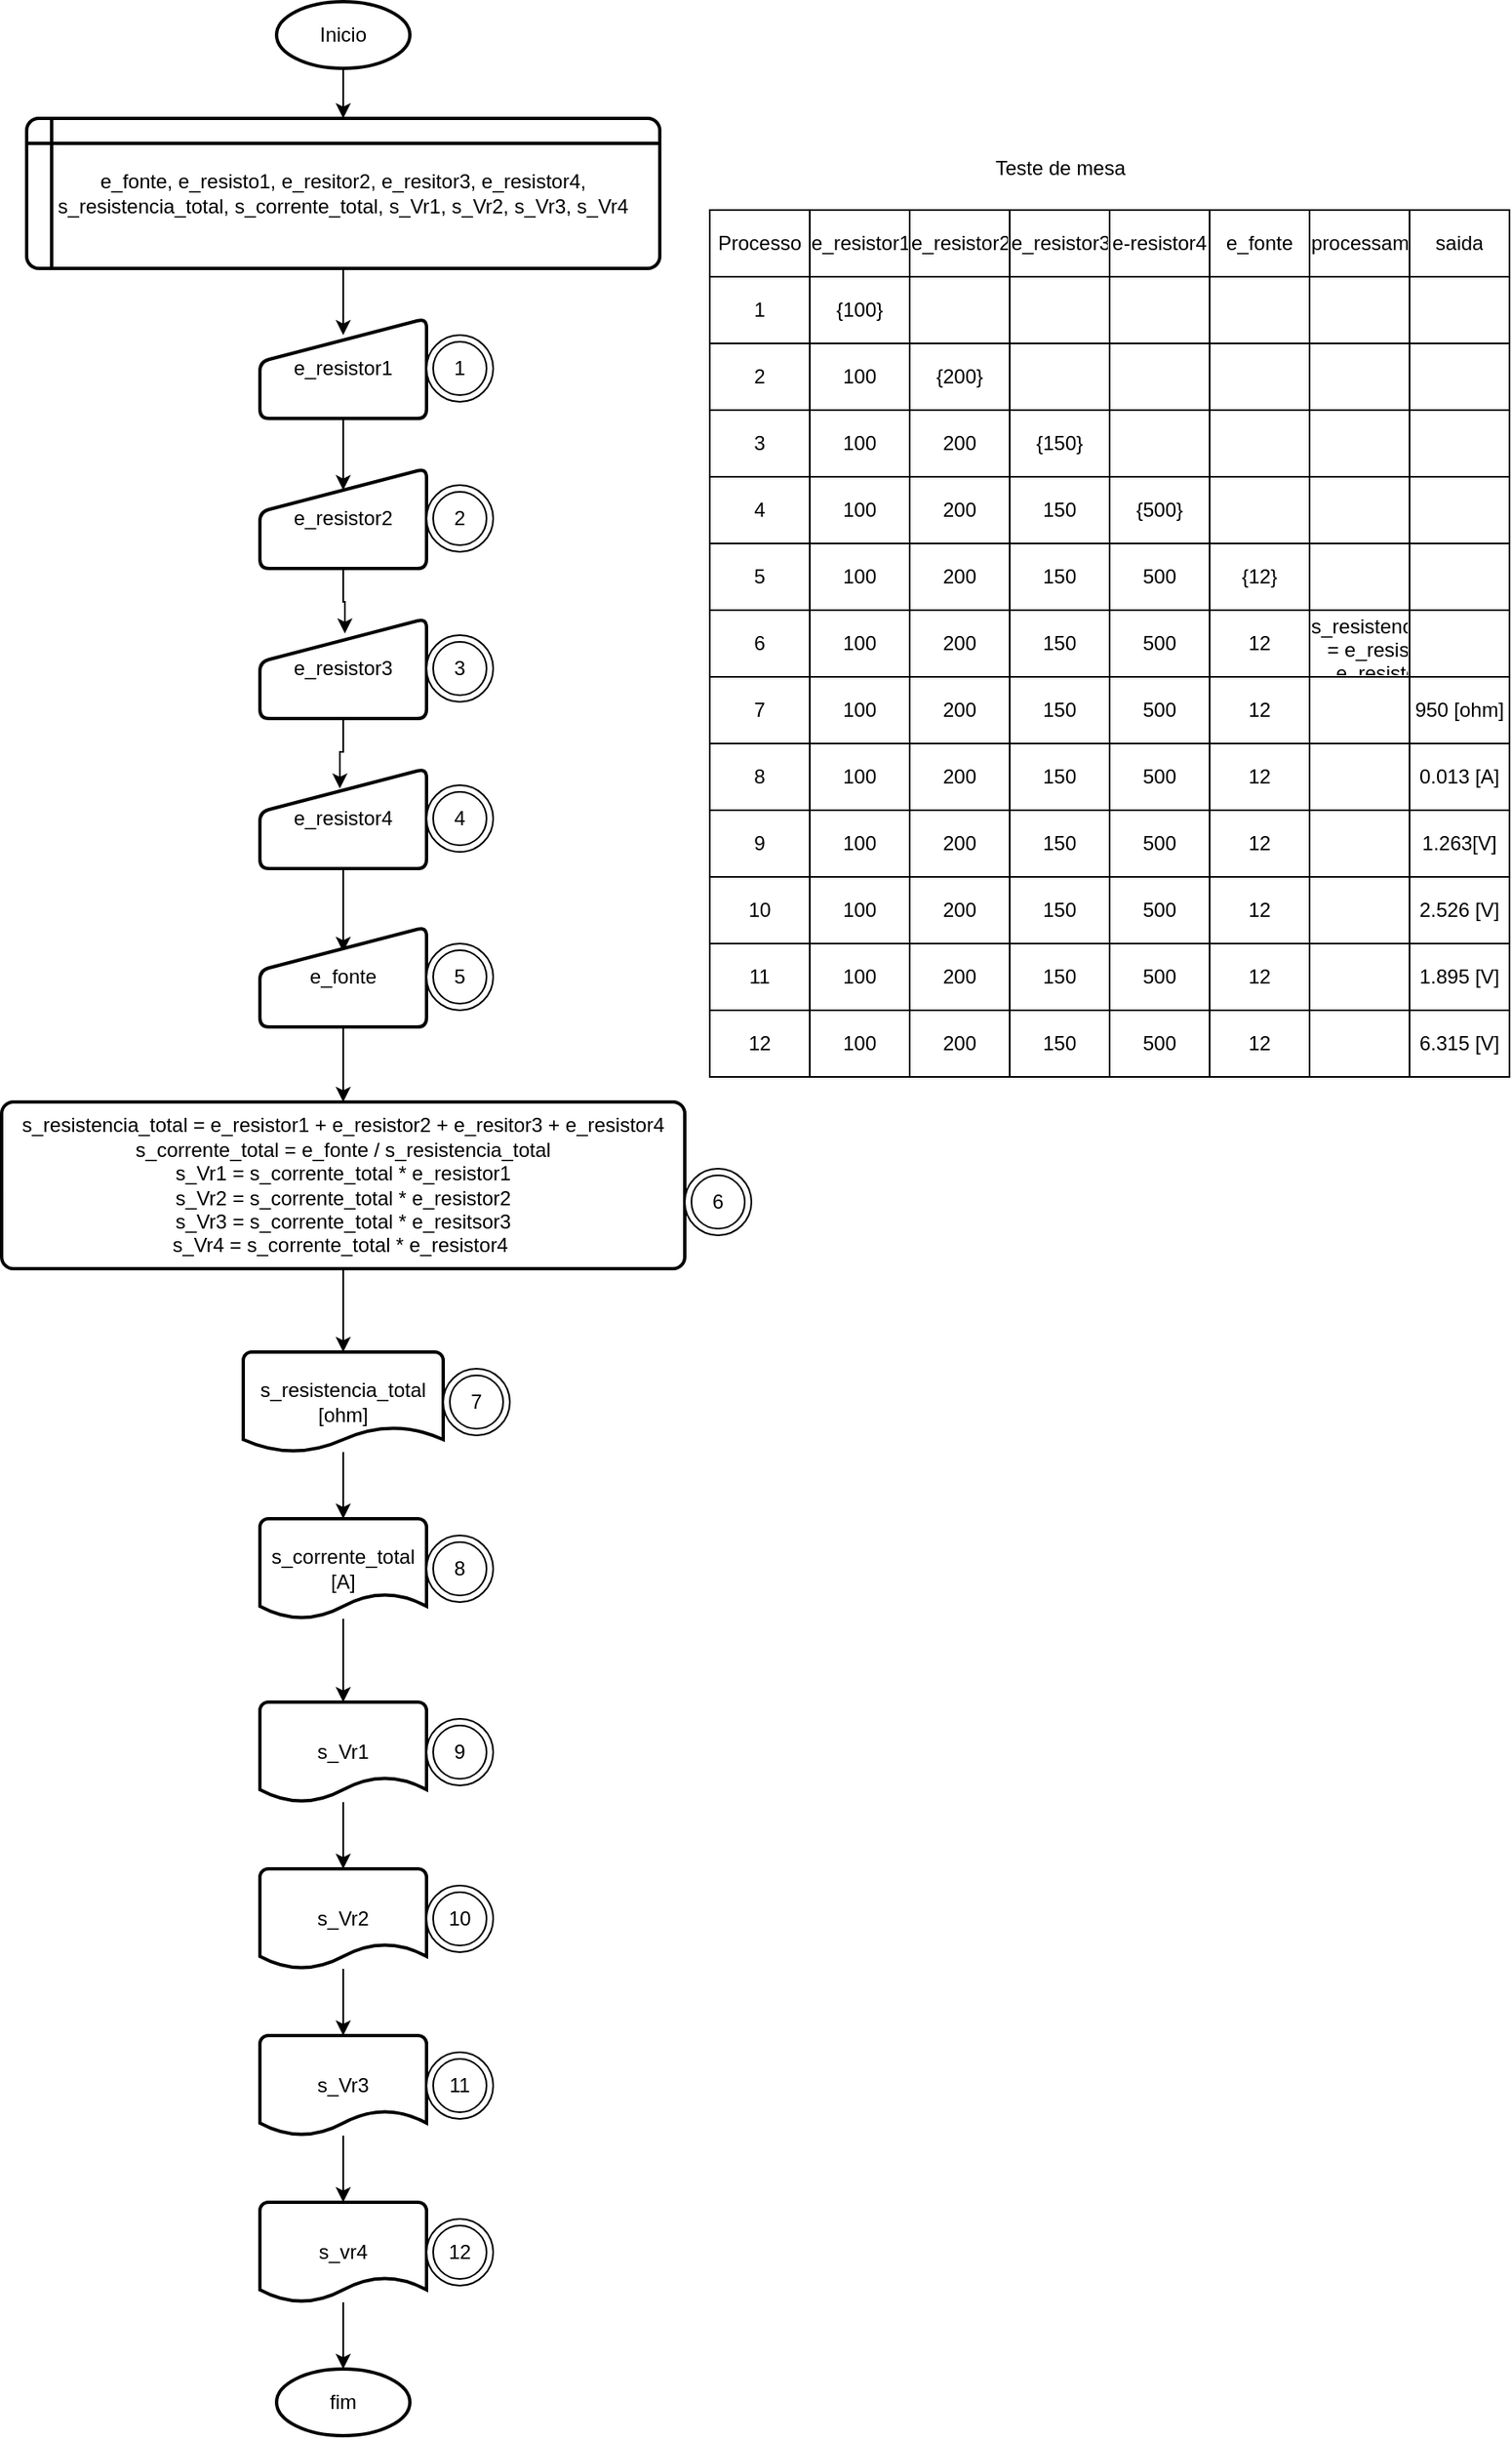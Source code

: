 <mxfile version="14.4.9" type="google"><diagram id="QOjavgcHHLZ8Au6S_WtG" name="Page-1"><mxGraphModel dx="782" dy="482" grid="1" gridSize="10" guides="1" tooltips="1" connect="1" arrows="1" fold="1" page="1" pageScale="1" pageWidth="827" pageHeight="1169" math="0" shadow="0"><root><mxCell id="0"/><mxCell id="1" parent="0"/><mxCell id="WZYUN6YXwkZM5WEzQAi4-3" style="edgeStyle=orthogonalEdgeStyle;rounded=0;orthogonalLoop=1;jettySize=auto;html=1;" parent="1" source="WZYUN6YXwkZM5WEzQAi4-1" target="WZYUN6YXwkZM5WEzQAi4-2" edge="1"><mxGeometry relative="1" as="geometry"/></mxCell><mxCell id="WZYUN6YXwkZM5WEzQAi4-1" value="&lt;font style=&quot;vertical-align: inherit&quot;&gt;&lt;font style=&quot;vertical-align: inherit&quot;&gt;Inicio&lt;/font&gt;&lt;/font&gt;" style="strokeWidth=2;html=1;shape=mxgraph.flowchart.start_1;whiteSpace=wrap;" parent="1" vertex="1"><mxGeometry x="270" y="30" width="80" height="40" as="geometry"/></mxCell><mxCell id="WZYUN6YXwkZM5WEzQAi4-8" style="edgeStyle=orthogonalEdgeStyle;rounded=0;orthogonalLoop=1;jettySize=auto;html=1;entryX=0.5;entryY=0.167;entryDx=0;entryDy=0;entryPerimeter=0;" parent="1" source="WZYUN6YXwkZM5WEzQAi4-2" target="WZYUN6YXwkZM5WEzQAi4-4" edge="1"><mxGeometry relative="1" as="geometry"/></mxCell><mxCell id="WZYUN6YXwkZM5WEzQAi4-2" value="&lt;font style=&quot;vertical-align: inherit&quot;&gt;&lt;font style=&quot;vertical-align: inherit&quot;&gt;&lt;font style=&quot;vertical-align: inherit&quot;&gt;&lt;font style=&quot;vertical-align: inherit&quot;&gt;e_fonte, e_resisto1, e_resitor2, e_resitor3, e_resistor4, &lt;br&gt;s_resistencia_total, s_corrente_total, s_Vr1, s_Vr2, s_Vr3, s_Vr4&lt;/font&gt;&lt;/font&gt;&lt;/font&gt;&lt;/font&gt;" style="shape=internalStorage;whiteSpace=wrap;html=1;dx=15;dy=15;rounded=1;arcSize=8;strokeWidth=2;" parent="1" vertex="1"><mxGeometry x="120" y="100" width="380" height="90" as="geometry"/></mxCell><mxCell id="WZYUN6YXwkZM5WEzQAi4-9" style="edgeStyle=orthogonalEdgeStyle;rounded=0;orthogonalLoop=1;jettySize=auto;html=1;entryX=0.5;entryY=0.217;entryDx=0;entryDy=0;entryPerimeter=0;" parent="1" source="WZYUN6YXwkZM5WEzQAi4-4" target="WZYUN6YXwkZM5WEzQAi4-5" edge="1"><mxGeometry relative="1" as="geometry"/></mxCell><mxCell id="WZYUN6YXwkZM5WEzQAi4-4" value="&lt;font style=&quot;vertical-align: inherit&quot;&gt;&lt;font style=&quot;vertical-align: inherit&quot;&gt;e_resistor1&lt;/font&gt;&lt;/font&gt;" style="html=1;strokeWidth=2;shape=manualInput;whiteSpace=wrap;rounded=1;size=26;arcSize=11;" parent="1" vertex="1"><mxGeometry x="260" y="220" width="100" height="60" as="geometry"/></mxCell><mxCell id="WZYUN6YXwkZM5WEzQAi4-10" style="edgeStyle=orthogonalEdgeStyle;rounded=0;orthogonalLoop=1;jettySize=auto;html=1;entryX=0.51;entryY=0.15;entryDx=0;entryDy=0;entryPerimeter=0;" parent="1" source="WZYUN6YXwkZM5WEzQAi4-5" target="WZYUN6YXwkZM5WEzQAi4-6" edge="1"><mxGeometry relative="1" as="geometry"/></mxCell><mxCell id="WZYUN6YXwkZM5WEzQAi4-5" value="&lt;font style=&quot;vertical-align: inherit&quot;&gt;&lt;font style=&quot;vertical-align: inherit&quot;&gt;e_resistor2&lt;/font&gt;&lt;/font&gt;" style="html=1;strokeWidth=2;shape=manualInput;whiteSpace=wrap;rounded=1;size=26;arcSize=11;" parent="1" vertex="1"><mxGeometry x="260" y="310" width="100" height="60" as="geometry"/></mxCell><mxCell id="WZYUN6YXwkZM5WEzQAi4-11" style="edgeStyle=orthogonalEdgeStyle;rounded=0;orthogonalLoop=1;jettySize=auto;html=1;entryX=0.48;entryY=0.2;entryDx=0;entryDy=0;entryPerimeter=0;" parent="1" source="WZYUN6YXwkZM5WEzQAi4-6" target="WZYUN6YXwkZM5WEzQAi4-7" edge="1"><mxGeometry relative="1" as="geometry"/></mxCell><mxCell id="WZYUN6YXwkZM5WEzQAi4-6" value="&lt;font style=&quot;vertical-align: inherit&quot;&gt;&lt;font style=&quot;vertical-align: inherit&quot;&gt;e_resistor3&lt;/font&gt;&lt;/font&gt;" style="html=1;strokeWidth=2;shape=manualInput;whiteSpace=wrap;rounded=1;size=26;arcSize=11;" parent="1" vertex="1"><mxGeometry x="260" y="400" width="100" height="60" as="geometry"/></mxCell><mxCell id="WZYUN6YXwkZM5WEzQAi4-13" style="edgeStyle=orthogonalEdgeStyle;rounded=0;orthogonalLoop=1;jettySize=auto;html=1;entryX=0.5;entryY=0.25;entryDx=0;entryDy=0;entryPerimeter=0;" parent="1" source="WZYUN6YXwkZM5WEzQAi4-7" target="WZYUN6YXwkZM5WEzQAi4-12" edge="1"><mxGeometry relative="1" as="geometry"/></mxCell><mxCell id="WZYUN6YXwkZM5WEzQAi4-7" value="&lt;font style=&quot;vertical-align: inherit&quot;&gt;&lt;font style=&quot;vertical-align: inherit&quot;&gt;e_resistor4&lt;/font&gt;&lt;/font&gt;" style="html=1;strokeWidth=2;shape=manualInput;whiteSpace=wrap;rounded=1;size=26;arcSize=11;" parent="1" vertex="1"><mxGeometry x="260" y="490" width="100" height="60" as="geometry"/></mxCell><mxCell id="WZYUN6YXwkZM5WEzQAi4-15" style="edgeStyle=orthogonalEdgeStyle;rounded=0;orthogonalLoop=1;jettySize=auto;html=1;" parent="1" source="WZYUN6YXwkZM5WEzQAi4-12" target="WZYUN6YXwkZM5WEzQAi4-14" edge="1"><mxGeometry relative="1" as="geometry"/></mxCell><mxCell id="WZYUN6YXwkZM5WEzQAi4-12" value="&lt;font style=&quot;vertical-align: inherit&quot;&gt;&lt;font style=&quot;vertical-align: inherit&quot;&gt;e_fonte&lt;/font&gt;&lt;/font&gt;" style="html=1;strokeWidth=2;shape=manualInput;whiteSpace=wrap;rounded=1;size=26;arcSize=11;" parent="1" vertex="1"><mxGeometry x="260" y="585" width="100" height="60" as="geometry"/></mxCell><mxCell id="WZYUN6YXwkZM5WEzQAi4-17" style="edgeStyle=orthogonalEdgeStyle;rounded=0;orthogonalLoop=1;jettySize=auto;html=1;entryX=0.5;entryY=0;entryDx=0;entryDy=0;entryPerimeter=0;" parent="1" source="WZYUN6YXwkZM5WEzQAi4-14" target="WZYUN6YXwkZM5WEzQAi4-16" edge="1"><mxGeometry relative="1" as="geometry"/></mxCell><mxCell id="WZYUN6YXwkZM5WEzQAi4-14" value="&lt;font style=&quot;vertical-align: inherit&quot;&gt;&lt;font style=&quot;vertical-align: inherit&quot;&gt;&lt;font style=&quot;vertical-align: inherit&quot;&gt;&lt;font style=&quot;vertical-align: inherit&quot;&gt;s_resistencia_total = e_resistor1 + e_resistor2 + e_resitor3 + e_resistor4&lt;br&gt;s_corrente_total = e_fonte / s_resistencia_total&lt;br&gt;s_Vr1 = s_corrente_total * e_resistor1&lt;br&gt;s_Vr2 = s_corrente_total * e_resistor2&lt;br&gt;s_Vr3 = s_corrente_total * e_resitsor3&lt;br&gt;s_Vr4 = s_corrente_total * e_resistor4&amp;nbsp;&lt;br&gt;&lt;/font&gt;&lt;/font&gt;&lt;/font&gt;&lt;/font&gt;" style="rounded=1;whiteSpace=wrap;html=1;absoluteArcSize=1;arcSize=14;strokeWidth=2;" parent="1" vertex="1"><mxGeometry x="105" y="690" width="410" height="100" as="geometry"/></mxCell><mxCell id="WZYUN6YXwkZM5WEzQAi4-19" style="edgeStyle=orthogonalEdgeStyle;rounded=0;orthogonalLoop=1;jettySize=auto;html=1;entryX=0.5;entryY=0;entryDx=0;entryDy=0;entryPerimeter=0;" parent="1" source="WZYUN6YXwkZM5WEzQAi4-16" target="WZYUN6YXwkZM5WEzQAi4-18" edge="1"><mxGeometry relative="1" as="geometry"/></mxCell><mxCell id="WZYUN6YXwkZM5WEzQAi4-16" value="&lt;font style=&quot;vertical-align: inherit&quot;&gt;&lt;font style=&quot;vertical-align: inherit&quot;&gt;&lt;font style=&quot;vertical-align: inherit&quot;&gt;&lt;font style=&quot;vertical-align: inherit&quot;&gt;s_resistencia_total [ohm]&lt;/font&gt;&lt;/font&gt;&lt;/font&gt;&lt;/font&gt;" style="strokeWidth=2;html=1;shape=mxgraph.flowchart.document2;whiteSpace=wrap;size=0.25;" parent="1" vertex="1"><mxGeometry x="250" y="840" width="120" height="60" as="geometry"/></mxCell><mxCell id="WZYUN6YXwkZM5WEzQAi4-21" style="edgeStyle=orthogonalEdgeStyle;rounded=0;orthogonalLoop=1;jettySize=auto;html=1;entryX=0.5;entryY=0;entryDx=0;entryDy=0;entryPerimeter=0;" parent="1" source="WZYUN6YXwkZM5WEzQAi4-18" target="WZYUN6YXwkZM5WEzQAi4-20" edge="1"><mxGeometry relative="1" as="geometry"/></mxCell><mxCell id="WZYUN6YXwkZM5WEzQAi4-18" value="&lt;font style=&quot;vertical-align: inherit&quot;&gt;&lt;font style=&quot;vertical-align: inherit&quot;&gt;s_corrente_total&lt;br&gt;[A]&lt;br&gt;&lt;/font&gt;&lt;/font&gt;" style="strokeWidth=2;html=1;shape=mxgraph.flowchart.document2;whiteSpace=wrap;size=0.25;" parent="1" vertex="1"><mxGeometry x="260" y="940" width="100" height="60" as="geometry"/></mxCell><mxCell id="WZYUN6YXwkZM5WEzQAi4-23" style="edgeStyle=orthogonalEdgeStyle;rounded=0;orthogonalLoop=1;jettySize=auto;html=1;entryX=0.5;entryY=0;entryDx=0;entryDy=0;entryPerimeter=0;" parent="1" source="WZYUN6YXwkZM5WEzQAi4-20" target="WZYUN6YXwkZM5WEzQAi4-22" edge="1"><mxGeometry relative="1" as="geometry"/></mxCell><mxCell id="WZYUN6YXwkZM5WEzQAi4-20" value="&lt;font style=&quot;vertical-align: inherit&quot;&gt;&lt;font style=&quot;vertical-align: inherit&quot;&gt;s_Vr1&lt;/font&gt;&lt;/font&gt;" style="strokeWidth=2;html=1;shape=mxgraph.flowchart.document2;whiteSpace=wrap;size=0.25;" parent="1" vertex="1"><mxGeometry x="260" y="1050" width="100" height="60" as="geometry"/></mxCell><mxCell id="WZYUN6YXwkZM5WEzQAi4-25" style="edgeStyle=orthogonalEdgeStyle;rounded=0;orthogonalLoop=1;jettySize=auto;html=1;entryX=0.5;entryY=0;entryDx=0;entryDy=0;entryPerimeter=0;" parent="1" source="WZYUN6YXwkZM5WEzQAi4-22" target="WZYUN6YXwkZM5WEzQAi4-24" edge="1"><mxGeometry relative="1" as="geometry"/></mxCell><mxCell id="WZYUN6YXwkZM5WEzQAi4-22" value="&lt;font style=&quot;vertical-align: inherit&quot;&gt;&lt;font style=&quot;vertical-align: inherit&quot;&gt;s_Vr2&lt;/font&gt;&lt;/font&gt;" style="strokeWidth=2;html=1;shape=mxgraph.flowchart.document2;whiteSpace=wrap;size=0.25;" parent="1" vertex="1"><mxGeometry x="260" y="1150" width="100" height="60" as="geometry"/></mxCell><mxCell id="WZYUN6YXwkZM5WEzQAi4-27" style="edgeStyle=orthogonalEdgeStyle;rounded=0;orthogonalLoop=1;jettySize=auto;html=1;" parent="1" source="WZYUN6YXwkZM5WEzQAi4-24" target="WZYUN6YXwkZM5WEzQAi4-26" edge="1"><mxGeometry relative="1" as="geometry"/></mxCell><mxCell id="WZYUN6YXwkZM5WEzQAi4-24" value="&lt;font style=&quot;vertical-align: inherit&quot;&gt;&lt;font style=&quot;vertical-align: inherit&quot;&gt;s_Vr3&lt;/font&gt;&lt;/font&gt;" style="strokeWidth=2;html=1;shape=mxgraph.flowchart.document2;whiteSpace=wrap;size=0.25;" parent="1" vertex="1"><mxGeometry x="260" y="1250" width="100" height="60" as="geometry"/></mxCell><mxCell id="WZYUN6YXwkZM5WEzQAi4-29" style="edgeStyle=orthogonalEdgeStyle;rounded=0;orthogonalLoop=1;jettySize=auto;html=1;entryX=0.5;entryY=0;entryDx=0;entryDy=0;entryPerimeter=0;" parent="1" source="WZYUN6YXwkZM5WEzQAi4-26" target="WZYUN6YXwkZM5WEzQAi4-28" edge="1"><mxGeometry relative="1" as="geometry"/></mxCell><mxCell id="WZYUN6YXwkZM5WEzQAi4-26" value="&lt;font style=&quot;vertical-align: inherit&quot;&gt;&lt;font style=&quot;vertical-align: inherit&quot;&gt;s_vr4&lt;/font&gt;&lt;/font&gt;" style="strokeWidth=2;html=1;shape=mxgraph.flowchart.document2;whiteSpace=wrap;size=0.25;" parent="1" vertex="1"><mxGeometry x="260" y="1350" width="100" height="60" as="geometry"/></mxCell><mxCell id="WZYUN6YXwkZM5WEzQAi4-28" value="&lt;font style=&quot;vertical-align: inherit&quot;&gt;&lt;font style=&quot;vertical-align: inherit&quot;&gt;fim&lt;/font&gt;&lt;/font&gt;" style="strokeWidth=2;html=1;shape=mxgraph.flowchart.start_1;whiteSpace=wrap;" parent="1" vertex="1"><mxGeometry x="270" y="1450" width="80" height="40" as="geometry"/></mxCell><mxCell id="WZYUN6YXwkZM5WEzQAi4-80" value="&lt;font style=&quot;vertical-align: inherit&quot;&gt;&lt;font style=&quot;vertical-align: inherit&quot;&gt;1&lt;/font&gt;&lt;/font&gt;" style="ellipse;shape=doubleEllipse;whiteSpace=wrap;html=1;aspect=fixed;" parent="1" vertex="1"><mxGeometry x="360" y="230" width="40" height="40" as="geometry"/></mxCell><mxCell id="WZYUN6YXwkZM5WEzQAi4-81" value="&lt;font style=&quot;vertical-align: inherit&quot;&gt;&lt;font style=&quot;vertical-align: inherit&quot;&gt;5&lt;/font&gt;&lt;/font&gt;" style="ellipse;shape=doubleEllipse;whiteSpace=wrap;html=1;aspect=fixed;" parent="1" vertex="1"><mxGeometry x="360" y="595" width="40" height="40" as="geometry"/></mxCell><mxCell id="WZYUN6YXwkZM5WEzQAi4-82" value="&lt;font style=&quot;vertical-align: inherit&quot;&gt;&lt;font style=&quot;vertical-align: inherit&quot;&gt;4&lt;/font&gt;&lt;/font&gt;" style="ellipse;shape=doubleEllipse;whiteSpace=wrap;html=1;aspect=fixed;" parent="1" vertex="1"><mxGeometry x="360" y="500" width="40" height="40" as="geometry"/></mxCell><mxCell id="WZYUN6YXwkZM5WEzQAi4-83" value="&lt;font style=&quot;vertical-align: inherit&quot;&gt;&lt;font style=&quot;vertical-align: inherit&quot;&gt;3&lt;/font&gt;&lt;/font&gt;" style="ellipse;shape=doubleEllipse;whiteSpace=wrap;html=1;aspect=fixed;" parent="1" vertex="1"><mxGeometry x="360" y="410" width="40" height="40" as="geometry"/></mxCell><mxCell id="WZYUN6YXwkZM5WEzQAi4-84" value="&lt;font style=&quot;vertical-align: inherit&quot;&gt;&lt;font style=&quot;vertical-align: inherit&quot;&gt;2&lt;/font&gt;&lt;/font&gt;" style="ellipse;shape=doubleEllipse;whiteSpace=wrap;html=1;aspect=fixed;" parent="1" vertex="1"><mxGeometry x="360" y="320" width="40" height="40" as="geometry"/></mxCell><mxCell id="WZYUN6YXwkZM5WEzQAi4-85" value="8" style="ellipse;shape=doubleEllipse;whiteSpace=wrap;html=1;aspect=fixed;" parent="1" vertex="1"><mxGeometry x="360" y="950" width="40" height="40" as="geometry"/></mxCell><mxCell id="WZYUN6YXwkZM5WEzQAi4-86" value="&lt;font style=&quot;vertical-align: inherit&quot;&gt;&lt;font style=&quot;vertical-align: inherit&quot;&gt;7&lt;/font&gt;&lt;/font&gt;" style="ellipse;shape=doubleEllipse;whiteSpace=wrap;html=1;aspect=fixed;" parent="1" vertex="1"><mxGeometry x="370" y="850" width="40" height="40" as="geometry"/></mxCell><mxCell id="WZYUN6YXwkZM5WEzQAi4-87" value="&lt;font style=&quot;vertical-align: inherit&quot;&gt;&lt;font style=&quot;vertical-align: inherit&quot;&gt;6&lt;/font&gt;&lt;/font&gt;" style="ellipse;shape=doubleEllipse;whiteSpace=wrap;html=1;aspect=fixed;" parent="1" vertex="1"><mxGeometry x="515" y="730" width="40" height="40" as="geometry"/></mxCell><mxCell id="WZYUN6YXwkZM5WEzQAi4-88" value="&lt;font style=&quot;vertical-align: inherit&quot;&gt;&lt;font style=&quot;vertical-align: inherit&quot;&gt;11&lt;/font&gt;&lt;/font&gt;" style="ellipse;shape=doubleEllipse;whiteSpace=wrap;html=1;aspect=fixed;" parent="1" vertex="1"><mxGeometry x="360" y="1260" width="40" height="40" as="geometry"/></mxCell><mxCell id="WZYUN6YXwkZM5WEzQAi4-89" value="&lt;font style=&quot;vertical-align: inherit&quot;&gt;&lt;font style=&quot;vertical-align: inherit&quot;&gt;10&lt;/font&gt;&lt;/font&gt;" style="ellipse;shape=doubleEllipse;whiteSpace=wrap;html=1;aspect=fixed;" parent="1" vertex="1"><mxGeometry x="360" y="1160" width="40" height="40" as="geometry"/></mxCell><mxCell id="WZYUN6YXwkZM5WEzQAi4-90" value="&lt;font style=&quot;vertical-align: inherit&quot;&gt;&lt;font style=&quot;vertical-align: inherit&quot;&gt;9&lt;/font&gt;&lt;/font&gt;" style="ellipse;shape=doubleEllipse;whiteSpace=wrap;html=1;aspect=fixed;" parent="1" vertex="1"><mxGeometry x="360" y="1060" width="40" height="40" as="geometry"/></mxCell><mxCell id="WZYUN6YXwkZM5WEzQAi4-91" value="&lt;font style=&quot;vertical-align: inherit&quot;&gt;&lt;font style=&quot;vertical-align: inherit&quot;&gt;12&lt;/font&gt;&lt;/font&gt;" style="ellipse;shape=doubleEllipse;whiteSpace=wrap;html=1;aspect=fixed;" parent="1" vertex="1"><mxGeometry x="360" y="1360" width="40" height="40" as="geometry"/></mxCell><mxCell id="WZYUN6YXwkZM5WEzQAi4-92" value="" style="shape=table;html=1;whiteSpace=wrap;startSize=0;container=1;collapsible=0;childLayout=tableLayout;" parent="1" vertex="1"><mxGeometry x="530" y="155" width="480" height="520" as="geometry"/></mxCell><mxCell id="WZYUN6YXwkZM5WEzQAi4-93" value="" style="shape=partialRectangle;html=1;whiteSpace=wrap;collapsible=0;dropTarget=0;pointerEvents=0;fillColor=none;top=0;left=0;bottom=0;right=0;points=[[0,0.5],[1,0.5]];portConstraint=eastwest;" parent="WZYUN6YXwkZM5WEzQAi4-92" vertex="1"><mxGeometry width="480" height="40" as="geometry"/></mxCell><mxCell id="WZYUN6YXwkZM5WEzQAi4-94" value="Processo" style="shape=partialRectangle;html=1;whiteSpace=wrap;connectable=0;overflow=hidden;fillColor=none;top=0;left=0;bottom=0;right=0;" parent="WZYUN6YXwkZM5WEzQAi4-93" vertex="1"><mxGeometry width="60" height="40" as="geometry"/></mxCell><mxCell id="WZYUN6YXwkZM5WEzQAi4-95" value="e_resistor1" style="shape=partialRectangle;html=1;whiteSpace=wrap;connectable=0;overflow=hidden;fillColor=none;top=0;left=0;bottom=0;right=0;" parent="WZYUN6YXwkZM5WEzQAi4-93" vertex="1"><mxGeometry x="60" width="60" height="40" as="geometry"/></mxCell><mxCell id="WZYUN6YXwkZM5WEzQAi4-96" value="e_resistor2" style="shape=partialRectangle;html=1;whiteSpace=wrap;connectable=0;overflow=hidden;fillColor=none;top=0;left=0;bottom=0;right=0;" parent="WZYUN6YXwkZM5WEzQAi4-93" vertex="1"><mxGeometry x="120" width="60" height="40" as="geometry"/></mxCell><mxCell id="WZYUN6YXwkZM5WEzQAi4-97" value="e_resistor3" style="shape=partialRectangle;html=1;whiteSpace=wrap;connectable=0;overflow=hidden;fillColor=none;top=0;left=0;bottom=0;right=0;" parent="WZYUN6YXwkZM5WEzQAi4-93" vertex="1"><mxGeometry x="180" width="60" height="40" as="geometry"/></mxCell><mxCell id="WZYUN6YXwkZM5WEzQAi4-98" value="e-resistor4" style="shape=partialRectangle;html=1;whiteSpace=wrap;connectable=0;overflow=hidden;fillColor=none;top=0;left=0;bottom=0;right=0;" parent="WZYUN6YXwkZM5WEzQAi4-93" vertex="1"><mxGeometry x="240" width="60" height="40" as="geometry"/></mxCell><mxCell id="WZYUN6YXwkZM5WEzQAi4-99" value="e_fonte" style="shape=partialRectangle;html=1;whiteSpace=wrap;connectable=0;overflow=hidden;fillColor=none;top=0;left=0;bottom=0;right=0;" parent="WZYUN6YXwkZM5WEzQAi4-93" vertex="1"><mxGeometry x="300" width="60" height="40" as="geometry"/></mxCell><mxCell id="WZYUN6YXwkZM5WEzQAi4-100" value="processamento" style="shape=partialRectangle;html=1;whiteSpace=wrap;connectable=0;overflow=hidden;fillColor=none;top=0;left=0;bottom=0;right=0;" parent="WZYUN6YXwkZM5WEzQAi4-93" vertex="1"><mxGeometry x="360" width="60" height="40" as="geometry"/></mxCell><mxCell id="WZYUN6YXwkZM5WEzQAi4-101" value="saida" style="shape=partialRectangle;html=1;whiteSpace=wrap;connectable=0;overflow=hidden;fillColor=none;top=0;left=0;bottom=0;right=0;" parent="WZYUN6YXwkZM5WEzQAi4-93" vertex="1"><mxGeometry x="420" width="60" height="40" as="geometry"/></mxCell><mxCell id="WZYUN6YXwkZM5WEzQAi4-102" value="" style="shape=partialRectangle;html=1;whiteSpace=wrap;collapsible=0;dropTarget=0;pointerEvents=0;fillColor=none;top=0;left=0;bottom=0;right=0;points=[[0,0.5],[1,0.5]];portConstraint=eastwest;" parent="WZYUN6YXwkZM5WEzQAi4-92" vertex="1"><mxGeometry y="40" width="480" height="40" as="geometry"/></mxCell><mxCell id="WZYUN6YXwkZM5WEzQAi4-103" value="1" style="shape=partialRectangle;html=1;whiteSpace=wrap;connectable=0;overflow=hidden;fillColor=none;top=0;left=0;bottom=0;right=0;" parent="WZYUN6YXwkZM5WEzQAi4-102" vertex="1"><mxGeometry width="60" height="40" as="geometry"/></mxCell><mxCell id="WZYUN6YXwkZM5WEzQAi4-104" value="{100}" style="shape=partialRectangle;html=1;whiteSpace=wrap;connectable=0;overflow=hidden;fillColor=none;top=0;left=0;bottom=0;right=0;" parent="WZYUN6YXwkZM5WEzQAi4-102" vertex="1"><mxGeometry x="60" width="60" height="40" as="geometry"/></mxCell><mxCell id="WZYUN6YXwkZM5WEzQAi4-105" value="" style="shape=partialRectangle;html=1;whiteSpace=wrap;connectable=0;overflow=hidden;fillColor=none;top=0;left=0;bottom=0;right=0;" parent="WZYUN6YXwkZM5WEzQAi4-102" vertex="1"><mxGeometry x="120" width="60" height="40" as="geometry"/></mxCell><mxCell id="WZYUN6YXwkZM5WEzQAi4-106" value="" style="shape=partialRectangle;html=1;whiteSpace=wrap;connectable=0;overflow=hidden;fillColor=none;top=0;left=0;bottom=0;right=0;" parent="WZYUN6YXwkZM5WEzQAi4-102" vertex="1"><mxGeometry x="180" width="60" height="40" as="geometry"/></mxCell><mxCell id="WZYUN6YXwkZM5WEzQAi4-107" value="" style="shape=partialRectangle;html=1;whiteSpace=wrap;connectable=0;overflow=hidden;fillColor=none;top=0;left=0;bottom=0;right=0;" parent="WZYUN6YXwkZM5WEzQAi4-102" vertex="1"><mxGeometry x="240" width="60" height="40" as="geometry"/></mxCell><mxCell id="WZYUN6YXwkZM5WEzQAi4-108" value="" style="shape=partialRectangle;html=1;whiteSpace=wrap;connectable=0;overflow=hidden;fillColor=none;top=0;left=0;bottom=0;right=0;" parent="WZYUN6YXwkZM5WEzQAi4-102" vertex="1"><mxGeometry x="300" width="60" height="40" as="geometry"/></mxCell><mxCell id="WZYUN6YXwkZM5WEzQAi4-109" value="" style="shape=partialRectangle;html=1;whiteSpace=wrap;connectable=0;overflow=hidden;fillColor=none;top=0;left=0;bottom=0;right=0;" parent="WZYUN6YXwkZM5WEzQAi4-102" vertex="1"><mxGeometry x="360" width="60" height="40" as="geometry"/></mxCell><mxCell id="WZYUN6YXwkZM5WEzQAi4-110" value="" style="shape=partialRectangle;html=1;whiteSpace=wrap;connectable=0;overflow=hidden;fillColor=none;top=0;left=0;bottom=0;right=0;" parent="WZYUN6YXwkZM5WEzQAi4-102" vertex="1"><mxGeometry x="420" width="60" height="40" as="geometry"/></mxCell><mxCell id="WZYUN6YXwkZM5WEzQAi4-111" value="" style="shape=partialRectangle;html=1;whiteSpace=wrap;collapsible=0;dropTarget=0;pointerEvents=0;fillColor=none;top=0;left=0;bottom=0;right=0;points=[[0,0.5],[1,0.5]];portConstraint=eastwest;" parent="WZYUN6YXwkZM5WEzQAi4-92" vertex="1"><mxGeometry y="80" width="480" height="40" as="geometry"/></mxCell><mxCell id="WZYUN6YXwkZM5WEzQAi4-112" value="2" style="shape=partialRectangle;html=1;whiteSpace=wrap;connectable=0;overflow=hidden;fillColor=none;top=0;left=0;bottom=0;right=0;" parent="WZYUN6YXwkZM5WEzQAi4-111" vertex="1"><mxGeometry width="60" height="40" as="geometry"/></mxCell><mxCell id="WZYUN6YXwkZM5WEzQAi4-113" value="100" style="shape=partialRectangle;html=1;whiteSpace=wrap;connectable=0;overflow=hidden;fillColor=none;top=0;left=0;bottom=0;right=0;" parent="WZYUN6YXwkZM5WEzQAi4-111" vertex="1"><mxGeometry x="60" width="60" height="40" as="geometry"/></mxCell><mxCell id="WZYUN6YXwkZM5WEzQAi4-114" value="{200}" style="shape=partialRectangle;html=1;whiteSpace=wrap;connectable=0;overflow=hidden;fillColor=none;top=0;left=0;bottom=0;right=0;" parent="WZYUN6YXwkZM5WEzQAi4-111" vertex="1"><mxGeometry x="120" width="60" height="40" as="geometry"/></mxCell><mxCell id="WZYUN6YXwkZM5WEzQAi4-115" value="" style="shape=partialRectangle;html=1;whiteSpace=wrap;connectable=0;overflow=hidden;fillColor=none;top=0;left=0;bottom=0;right=0;" parent="WZYUN6YXwkZM5WEzQAi4-111" vertex="1"><mxGeometry x="180" width="60" height="40" as="geometry"/></mxCell><mxCell id="WZYUN6YXwkZM5WEzQAi4-116" value="" style="shape=partialRectangle;html=1;whiteSpace=wrap;connectable=0;overflow=hidden;fillColor=none;top=0;left=0;bottom=0;right=0;" parent="WZYUN6YXwkZM5WEzQAi4-111" vertex="1"><mxGeometry x="240" width="60" height="40" as="geometry"/></mxCell><mxCell id="WZYUN6YXwkZM5WEzQAi4-117" value="" style="shape=partialRectangle;html=1;whiteSpace=wrap;connectable=0;overflow=hidden;fillColor=none;top=0;left=0;bottom=0;right=0;" parent="WZYUN6YXwkZM5WEzQAi4-111" vertex="1"><mxGeometry x="300" width="60" height="40" as="geometry"/></mxCell><mxCell id="WZYUN6YXwkZM5WEzQAi4-118" value="" style="shape=partialRectangle;html=1;whiteSpace=wrap;connectable=0;overflow=hidden;fillColor=none;top=0;left=0;bottom=0;right=0;" parent="WZYUN6YXwkZM5WEzQAi4-111" vertex="1"><mxGeometry x="360" width="60" height="40" as="geometry"/></mxCell><mxCell id="WZYUN6YXwkZM5WEzQAi4-119" value="" style="shape=partialRectangle;html=1;whiteSpace=wrap;connectable=0;overflow=hidden;fillColor=none;top=0;left=0;bottom=0;right=0;" parent="WZYUN6YXwkZM5WEzQAi4-111" vertex="1"><mxGeometry x="420" width="60" height="40" as="geometry"/></mxCell><mxCell id="WZYUN6YXwkZM5WEzQAi4-120" value="" style="shape=partialRectangle;html=1;whiteSpace=wrap;collapsible=0;dropTarget=0;pointerEvents=0;fillColor=none;top=0;left=0;bottom=0;right=0;points=[[0,0.5],[1,0.5]];portConstraint=eastwest;" parent="WZYUN6YXwkZM5WEzQAi4-92" vertex="1"><mxGeometry y="120" width="480" height="40" as="geometry"/></mxCell><mxCell id="WZYUN6YXwkZM5WEzQAi4-121" value="3" style="shape=partialRectangle;html=1;whiteSpace=wrap;connectable=0;overflow=hidden;fillColor=none;top=0;left=0;bottom=0;right=0;" parent="WZYUN6YXwkZM5WEzQAi4-120" vertex="1"><mxGeometry width="60" height="40" as="geometry"/></mxCell><mxCell id="WZYUN6YXwkZM5WEzQAi4-122" value="100" style="shape=partialRectangle;html=1;whiteSpace=wrap;connectable=0;overflow=hidden;fillColor=none;top=0;left=0;bottom=0;right=0;" parent="WZYUN6YXwkZM5WEzQAi4-120" vertex="1"><mxGeometry x="60" width="60" height="40" as="geometry"/></mxCell><mxCell id="WZYUN6YXwkZM5WEzQAi4-123" value="200" style="shape=partialRectangle;html=1;whiteSpace=wrap;connectable=0;overflow=hidden;fillColor=none;top=0;left=0;bottom=0;right=0;" parent="WZYUN6YXwkZM5WEzQAi4-120" vertex="1"><mxGeometry x="120" width="60" height="40" as="geometry"/></mxCell><mxCell id="WZYUN6YXwkZM5WEzQAi4-124" value="{150}" style="shape=partialRectangle;html=1;whiteSpace=wrap;connectable=0;overflow=hidden;fillColor=none;top=0;left=0;bottom=0;right=0;" parent="WZYUN6YXwkZM5WEzQAi4-120" vertex="1"><mxGeometry x="180" width="60" height="40" as="geometry"/></mxCell><mxCell id="WZYUN6YXwkZM5WEzQAi4-125" value="" style="shape=partialRectangle;html=1;whiteSpace=wrap;connectable=0;overflow=hidden;fillColor=none;top=0;left=0;bottom=0;right=0;" parent="WZYUN6YXwkZM5WEzQAi4-120" vertex="1"><mxGeometry x="240" width="60" height="40" as="geometry"/></mxCell><mxCell id="WZYUN6YXwkZM5WEzQAi4-126" value="" style="shape=partialRectangle;html=1;whiteSpace=wrap;connectable=0;overflow=hidden;fillColor=none;top=0;left=0;bottom=0;right=0;" parent="WZYUN6YXwkZM5WEzQAi4-120" vertex="1"><mxGeometry x="300" width="60" height="40" as="geometry"/></mxCell><mxCell id="WZYUN6YXwkZM5WEzQAi4-127" value="" style="shape=partialRectangle;html=1;whiteSpace=wrap;connectable=0;overflow=hidden;fillColor=none;top=0;left=0;bottom=0;right=0;" parent="WZYUN6YXwkZM5WEzQAi4-120" vertex="1"><mxGeometry x="360" width="60" height="40" as="geometry"/></mxCell><mxCell id="WZYUN6YXwkZM5WEzQAi4-128" value="" style="shape=partialRectangle;html=1;whiteSpace=wrap;connectable=0;overflow=hidden;fillColor=none;top=0;left=0;bottom=0;right=0;" parent="WZYUN6YXwkZM5WEzQAi4-120" vertex="1"><mxGeometry x="420" width="60" height="40" as="geometry"/></mxCell><mxCell id="WZYUN6YXwkZM5WEzQAi4-129" value="" style="shape=partialRectangle;html=1;whiteSpace=wrap;collapsible=0;dropTarget=0;pointerEvents=0;fillColor=none;top=0;left=0;bottom=0;right=0;points=[[0,0.5],[1,0.5]];portConstraint=eastwest;" parent="WZYUN6YXwkZM5WEzQAi4-92" vertex="1"><mxGeometry y="160" width="480" height="40" as="geometry"/></mxCell><mxCell id="WZYUN6YXwkZM5WEzQAi4-130" value="4" style="shape=partialRectangle;html=1;whiteSpace=wrap;connectable=0;overflow=hidden;fillColor=none;top=0;left=0;bottom=0;right=0;" parent="WZYUN6YXwkZM5WEzQAi4-129" vertex="1"><mxGeometry width="60" height="40" as="geometry"/></mxCell><mxCell id="WZYUN6YXwkZM5WEzQAi4-131" value="100" style="shape=partialRectangle;html=1;whiteSpace=wrap;connectable=0;overflow=hidden;fillColor=none;top=0;left=0;bottom=0;right=0;" parent="WZYUN6YXwkZM5WEzQAi4-129" vertex="1"><mxGeometry x="60" width="60" height="40" as="geometry"/></mxCell><mxCell id="WZYUN6YXwkZM5WEzQAi4-132" value="200" style="shape=partialRectangle;html=1;whiteSpace=wrap;connectable=0;overflow=hidden;fillColor=none;top=0;left=0;bottom=0;right=0;" parent="WZYUN6YXwkZM5WEzQAi4-129" vertex="1"><mxGeometry x="120" width="60" height="40" as="geometry"/></mxCell><mxCell id="WZYUN6YXwkZM5WEzQAi4-133" value="150" style="shape=partialRectangle;html=1;whiteSpace=wrap;connectable=0;overflow=hidden;fillColor=none;top=0;left=0;bottom=0;right=0;" parent="WZYUN6YXwkZM5WEzQAi4-129" vertex="1"><mxGeometry x="180" width="60" height="40" as="geometry"/></mxCell><mxCell id="WZYUN6YXwkZM5WEzQAi4-134" value="{500}" style="shape=partialRectangle;html=1;whiteSpace=wrap;connectable=0;overflow=hidden;fillColor=none;top=0;left=0;bottom=0;right=0;" parent="WZYUN6YXwkZM5WEzQAi4-129" vertex="1"><mxGeometry x="240" width="60" height="40" as="geometry"/></mxCell><mxCell id="WZYUN6YXwkZM5WEzQAi4-135" value="" style="shape=partialRectangle;html=1;whiteSpace=wrap;connectable=0;overflow=hidden;fillColor=none;top=0;left=0;bottom=0;right=0;" parent="WZYUN6YXwkZM5WEzQAi4-129" vertex="1"><mxGeometry x="300" width="60" height="40" as="geometry"/></mxCell><mxCell id="WZYUN6YXwkZM5WEzQAi4-136" value="" style="shape=partialRectangle;html=1;whiteSpace=wrap;connectable=0;overflow=hidden;fillColor=none;top=0;left=0;bottom=0;right=0;" parent="WZYUN6YXwkZM5WEzQAi4-129" vertex="1"><mxGeometry x="360" width="60" height="40" as="geometry"/></mxCell><mxCell id="WZYUN6YXwkZM5WEzQAi4-137" value="" style="shape=partialRectangle;html=1;whiteSpace=wrap;connectable=0;overflow=hidden;fillColor=none;top=0;left=0;bottom=0;right=0;" parent="WZYUN6YXwkZM5WEzQAi4-129" vertex="1"><mxGeometry x="420" width="60" height="40" as="geometry"/></mxCell><mxCell id="WZYUN6YXwkZM5WEzQAi4-138" value="" style="shape=partialRectangle;html=1;whiteSpace=wrap;collapsible=0;dropTarget=0;pointerEvents=0;fillColor=none;top=0;left=0;bottom=0;right=0;points=[[0,0.5],[1,0.5]];portConstraint=eastwest;" parent="WZYUN6YXwkZM5WEzQAi4-92" vertex="1"><mxGeometry y="200" width="480" height="40" as="geometry"/></mxCell><mxCell id="WZYUN6YXwkZM5WEzQAi4-139" value="5" style="shape=partialRectangle;html=1;whiteSpace=wrap;connectable=0;overflow=hidden;fillColor=none;top=0;left=0;bottom=0;right=0;" parent="WZYUN6YXwkZM5WEzQAi4-138" vertex="1"><mxGeometry width="60" height="40" as="geometry"/></mxCell><mxCell id="WZYUN6YXwkZM5WEzQAi4-140" value="100" style="shape=partialRectangle;html=1;whiteSpace=wrap;connectable=0;overflow=hidden;fillColor=none;top=0;left=0;bottom=0;right=0;" parent="WZYUN6YXwkZM5WEzQAi4-138" vertex="1"><mxGeometry x="60" width="60" height="40" as="geometry"/></mxCell><mxCell id="WZYUN6YXwkZM5WEzQAi4-141" value="200" style="shape=partialRectangle;html=1;whiteSpace=wrap;connectable=0;overflow=hidden;fillColor=none;top=0;left=0;bottom=0;right=0;" parent="WZYUN6YXwkZM5WEzQAi4-138" vertex="1"><mxGeometry x="120" width="60" height="40" as="geometry"/></mxCell><mxCell id="WZYUN6YXwkZM5WEzQAi4-142" value="150" style="shape=partialRectangle;html=1;whiteSpace=wrap;connectable=0;overflow=hidden;fillColor=none;top=0;left=0;bottom=0;right=0;" parent="WZYUN6YXwkZM5WEzQAi4-138" vertex="1"><mxGeometry x="180" width="60" height="40" as="geometry"/></mxCell><mxCell id="WZYUN6YXwkZM5WEzQAi4-143" value="500" style="shape=partialRectangle;html=1;whiteSpace=wrap;connectable=0;overflow=hidden;fillColor=none;top=0;left=0;bottom=0;right=0;" parent="WZYUN6YXwkZM5WEzQAi4-138" vertex="1"><mxGeometry x="240" width="60" height="40" as="geometry"/></mxCell><mxCell id="WZYUN6YXwkZM5WEzQAi4-144" value="{12}" style="shape=partialRectangle;html=1;whiteSpace=wrap;connectable=0;overflow=hidden;fillColor=none;top=0;left=0;bottom=0;right=0;" parent="WZYUN6YXwkZM5WEzQAi4-138" vertex="1"><mxGeometry x="300" width="60" height="40" as="geometry"/></mxCell><mxCell id="WZYUN6YXwkZM5WEzQAi4-145" value="" style="shape=partialRectangle;html=1;whiteSpace=wrap;connectable=0;overflow=hidden;fillColor=none;top=0;left=0;bottom=0;right=0;" parent="WZYUN6YXwkZM5WEzQAi4-138" vertex="1"><mxGeometry x="360" width="60" height="40" as="geometry"/></mxCell><mxCell id="WZYUN6YXwkZM5WEzQAi4-146" value="" style="shape=partialRectangle;html=1;whiteSpace=wrap;connectable=0;overflow=hidden;fillColor=none;top=0;left=0;bottom=0;right=0;" parent="WZYUN6YXwkZM5WEzQAi4-138" vertex="1"><mxGeometry x="420" width="60" height="40" as="geometry"/></mxCell><mxCell id="WZYUN6YXwkZM5WEzQAi4-147" value="" style="shape=partialRectangle;html=1;whiteSpace=wrap;collapsible=0;dropTarget=0;pointerEvents=0;fillColor=none;top=0;left=0;bottom=0;right=0;points=[[0,0.5],[1,0.5]];portConstraint=eastwest;" parent="WZYUN6YXwkZM5WEzQAi4-92" vertex="1"><mxGeometry y="240" width="480" height="40" as="geometry"/></mxCell><mxCell id="WZYUN6YXwkZM5WEzQAi4-148" value="6" style="shape=partialRectangle;html=1;whiteSpace=wrap;connectable=0;overflow=hidden;fillColor=none;top=0;left=0;bottom=0;right=0;" parent="WZYUN6YXwkZM5WEzQAi4-147" vertex="1"><mxGeometry width="60" height="40" as="geometry"/></mxCell><mxCell id="WZYUN6YXwkZM5WEzQAi4-149" value="100" style="shape=partialRectangle;html=1;whiteSpace=wrap;connectable=0;overflow=hidden;fillColor=none;top=0;left=0;bottom=0;right=0;" parent="WZYUN6YXwkZM5WEzQAi4-147" vertex="1"><mxGeometry x="60" width="60" height="40" as="geometry"/></mxCell><mxCell id="WZYUN6YXwkZM5WEzQAi4-150" value="200" style="shape=partialRectangle;html=1;whiteSpace=wrap;connectable=0;overflow=hidden;fillColor=none;top=0;left=0;bottom=0;right=0;" parent="WZYUN6YXwkZM5WEzQAi4-147" vertex="1"><mxGeometry x="120" width="60" height="40" as="geometry"/></mxCell><mxCell id="WZYUN6YXwkZM5WEzQAi4-151" value="150" style="shape=partialRectangle;html=1;whiteSpace=wrap;connectable=0;overflow=hidden;fillColor=none;top=0;left=0;bottom=0;right=0;" parent="WZYUN6YXwkZM5WEzQAi4-147" vertex="1"><mxGeometry x="180" width="60" height="40" as="geometry"/></mxCell><mxCell id="WZYUN6YXwkZM5WEzQAi4-152" value="500" style="shape=partialRectangle;html=1;whiteSpace=wrap;connectable=0;overflow=hidden;fillColor=none;top=0;left=0;bottom=0;right=0;" parent="WZYUN6YXwkZM5WEzQAi4-147" vertex="1"><mxGeometry x="240" width="60" height="40" as="geometry"/></mxCell><mxCell id="WZYUN6YXwkZM5WEzQAi4-153" value="12" style="shape=partialRectangle;html=1;whiteSpace=wrap;connectable=0;overflow=hidden;fillColor=none;top=0;left=0;bottom=0;right=0;" parent="WZYUN6YXwkZM5WEzQAi4-147" vertex="1"><mxGeometry x="300" width="60" height="40" as="geometry"/></mxCell><mxCell id="WZYUN6YXwkZM5WEzQAi4-154" value="s_resistencia_total = e_resistor1 + e_resistor2 + e_resitor3 + e_resistor4&lt;br&gt;s_corrente_total = e_fonte / s_resistencia_total&lt;br&gt;s_Vr1 = s_corrente_total * e_resistor1&lt;br&gt;s_Vr2 = s_corrente_total * e_resistor2&lt;br&gt;s_Vr3 = s_corrente_total * e_resitsor3&lt;br&gt;s_Vr4 = s_corrente_total * e_resistor4&amp;nbsp;" style="shape=partialRectangle;html=1;whiteSpace=wrap;connectable=0;overflow=hidden;fillColor=none;top=0;left=0;bottom=0;right=0;" parent="WZYUN6YXwkZM5WEzQAi4-147" vertex="1"><mxGeometry x="360" width="60" height="40" as="geometry"/></mxCell><mxCell id="WZYUN6YXwkZM5WEzQAi4-155" value="" style="shape=partialRectangle;html=1;whiteSpace=wrap;connectable=0;overflow=hidden;fillColor=none;top=0;left=0;bottom=0;right=0;" parent="WZYUN6YXwkZM5WEzQAi4-147" vertex="1"><mxGeometry x="420" width="60" height="40" as="geometry"/></mxCell><mxCell id="WZYUN6YXwkZM5WEzQAi4-156" value="" style="shape=partialRectangle;html=1;whiteSpace=wrap;collapsible=0;dropTarget=0;pointerEvents=0;fillColor=none;top=0;left=0;bottom=0;right=0;points=[[0,0.5],[1,0.5]];portConstraint=eastwest;" parent="WZYUN6YXwkZM5WEzQAi4-92" vertex="1"><mxGeometry y="280" width="480" height="40" as="geometry"/></mxCell><mxCell id="WZYUN6YXwkZM5WEzQAi4-157" value="7" style="shape=partialRectangle;html=1;whiteSpace=wrap;connectable=0;overflow=hidden;fillColor=none;top=0;left=0;bottom=0;right=0;" parent="WZYUN6YXwkZM5WEzQAi4-156" vertex="1"><mxGeometry width="60" height="40" as="geometry"/></mxCell><mxCell id="WZYUN6YXwkZM5WEzQAi4-158" value="100" style="shape=partialRectangle;html=1;whiteSpace=wrap;connectable=0;overflow=hidden;fillColor=none;top=0;left=0;bottom=0;right=0;" parent="WZYUN6YXwkZM5WEzQAi4-156" vertex="1"><mxGeometry x="60" width="60" height="40" as="geometry"/></mxCell><mxCell id="WZYUN6YXwkZM5WEzQAi4-159" value="200" style="shape=partialRectangle;html=1;whiteSpace=wrap;connectable=0;overflow=hidden;fillColor=none;top=0;left=0;bottom=0;right=0;" parent="WZYUN6YXwkZM5WEzQAi4-156" vertex="1"><mxGeometry x="120" width="60" height="40" as="geometry"/></mxCell><mxCell id="WZYUN6YXwkZM5WEzQAi4-160" value="150" style="shape=partialRectangle;html=1;whiteSpace=wrap;connectable=0;overflow=hidden;fillColor=none;top=0;left=0;bottom=0;right=0;" parent="WZYUN6YXwkZM5WEzQAi4-156" vertex="1"><mxGeometry x="180" width="60" height="40" as="geometry"/></mxCell><mxCell id="WZYUN6YXwkZM5WEzQAi4-161" value="500" style="shape=partialRectangle;html=1;whiteSpace=wrap;connectable=0;overflow=hidden;fillColor=none;top=0;left=0;bottom=0;right=0;" parent="WZYUN6YXwkZM5WEzQAi4-156" vertex="1"><mxGeometry x="240" width="60" height="40" as="geometry"/></mxCell><mxCell id="WZYUN6YXwkZM5WEzQAi4-162" value="12" style="shape=partialRectangle;html=1;whiteSpace=wrap;connectable=0;overflow=hidden;fillColor=none;top=0;left=0;bottom=0;right=0;" parent="WZYUN6YXwkZM5WEzQAi4-156" vertex="1"><mxGeometry x="300" width="60" height="40" as="geometry"/></mxCell><mxCell id="WZYUN6YXwkZM5WEzQAi4-163" value="" style="shape=partialRectangle;html=1;whiteSpace=wrap;connectable=0;overflow=hidden;fillColor=none;top=0;left=0;bottom=0;right=0;" parent="WZYUN6YXwkZM5WEzQAi4-156" vertex="1"><mxGeometry x="360" width="60" height="40" as="geometry"/></mxCell><mxCell id="WZYUN6YXwkZM5WEzQAi4-164" value="950 [ohm]" style="shape=partialRectangle;html=1;whiteSpace=wrap;connectable=0;overflow=hidden;fillColor=none;top=0;left=0;bottom=0;right=0;" parent="WZYUN6YXwkZM5WEzQAi4-156" vertex="1"><mxGeometry x="420" width="60" height="40" as="geometry"/></mxCell><mxCell id="WZYUN6YXwkZM5WEzQAi4-165" value="" style="shape=partialRectangle;html=1;whiteSpace=wrap;collapsible=0;dropTarget=0;pointerEvents=0;fillColor=none;top=0;left=0;bottom=0;right=0;points=[[0,0.5],[1,0.5]];portConstraint=eastwest;" parent="WZYUN6YXwkZM5WEzQAi4-92" vertex="1"><mxGeometry y="320" width="480" height="40" as="geometry"/></mxCell><mxCell id="WZYUN6YXwkZM5WEzQAi4-166" value="8" style="shape=partialRectangle;html=1;whiteSpace=wrap;connectable=0;overflow=hidden;fillColor=none;top=0;left=0;bottom=0;right=0;" parent="WZYUN6YXwkZM5WEzQAi4-165" vertex="1"><mxGeometry width="60" height="40" as="geometry"/></mxCell><mxCell id="WZYUN6YXwkZM5WEzQAi4-167" value="100" style="shape=partialRectangle;html=1;whiteSpace=wrap;connectable=0;overflow=hidden;fillColor=none;top=0;left=0;bottom=0;right=0;" parent="WZYUN6YXwkZM5WEzQAi4-165" vertex="1"><mxGeometry x="60" width="60" height="40" as="geometry"/></mxCell><mxCell id="WZYUN6YXwkZM5WEzQAi4-168" value="200" style="shape=partialRectangle;html=1;whiteSpace=wrap;connectable=0;overflow=hidden;fillColor=none;top=0;left=0;bottom=0;right=0;" parent="WZYUN6YXwkZM5WEzQAi4-165" vertex="1"><mxGeometry x="120" width="60" height="40" as="geometry"/></mxCell><mxCell id="WZYUN6YXwkZM5WEzQAi4-169" value="150" style="shape=partialRectangle;html=1;whiteSpace=wrap;connectable=0;overflow=hidden;fillColor=none;top=0;left=0;bottom=0;right=0;" parent="WZYUN6YXwkZM5WEzQAi4-165" vertex="1"><mxGeometry x="180" width="60" height="40" as="geometry"/></mxCell><mxCell id="WZYUN6YXwkZM5WEzQAi4-170" value="500" style="shape=partialRectangle;html=1;whiteSpace=wrap;connectable=0;overflow=hidden;fillColor=none;top=0;left=0;bottom=0;right=0;" parent="WZYUN6YXwkZM5WEzQAi4-165" vertex="1"><mxGeometry x="240" width="60" height="40" as="geometry"/></mxCell><mxCell id="WZYUN6YXwkZM5WEzQAi4-171" value="12" style="shape=partialRectangle;html=1;whiteSpace=wrap;connectable=0;overflow=hidden;fillColor=none;top=0;left=0;bottom=0;right=0;" parent="WZYUN6YXwkZM5WEzQAi4-165" vertex="1"><mxGeometry x="300" width="60" height="40" as="geometry"/></mxCell><mxCell id="WZYUN6YXwkZM5WEzQAi4-172" value="" style="shape=partialRectangle;html=1;whiteSpace=wrap;connectable=0;overflow=hidden;fillColor=none;top=0;left=0;bottom=0;right=0;" parent="WZYUN6YXwkZM5WEzQAi4-165" vertex="1"><mxGeometry x="360" width="60" height="40" as="geometry"/></mxCell><mxCell id="WZYUN6YXwkZM5WEzQAi4-173" value="0.013 [A]" style="shape=partialRectangle;html=1;whiteSpace=wrap;connectable=0;overflow=hidden;fillColor=none;top=0;left=0;bottom=0;right=0;" parent="WZYUN6YXwkZM5WEzQAi4-165" vertex="1"><mxGeometry x="420" width="60" height="40" as="geometry"/></mxCell><mxCell id="WZYUN6YXwkZM5WEzQAi4-174" value="" style="shape=partialRectangle;html=1;whiteSpace=wrap;collapsible=0;dropTarget=0;pointerEvents=0;fillColor=none;top=0;left=0;bottom=0;right=0;points=[[0,0.5],[1,0.5]];portConstraint=eastwest;" parent="WZYUN6YXwkZM5WEzQAi4-92" vertex="1"><mxGeometry y="360" width="480" height="40" as="geometry"/></mxCell><mxCell id="WZYUN6YXwkZM5WEzQAi4-175" value="9" style="shape=partialRectangle;html=1;whiteSpace=wrap;connectable=0;overflow=hidden;fillColor=none;top=0;left=0;bottom=0;right=0;" parent="WZYUN6YXwkZM5WEzQAi4-174" vertex="1"><mxGeometry width="60" height="40" as="geometry"/></mxCell><mxCell id="WZYUN6YXwkZM5WEzQAi4-176" value="100" style="shape=partialRectangle;html=1;whiteSpace=wrap;connectable=0;overflow=hidden;fillColor=none;top=0;left=0;bottom=0;right=0;" parent="WZYUN6YXwkZM5WEzQAi4-174" vertex="1"><mxGeometry x="60" width="60" height="40" as="geometry"/></mxCell><mxCell id="WZYUN6YXwkZM5WEzQAi4-177" value="200" style="shape=partialRectangle;html=1;whiteSpace=wrap;connectable=0;overflow=hidden;fillColor=none;top=0;left=0;bottom=0;right=0;" parent="WZYUN6YXwkZM5WEzQAi4-174" vertex="1"><mxGeometry x="120" width="60" height="40" as="geometry"/></mxCell><mxCell id="WZYUN6YXwkZM5WEzQAi4-178" value="150" style="shape=partialRectangle;html=1;whiteSpace=wrap;connectable=0;overflow=hidden;fillColor=none;top=0;left=0;bottom=0;right=0;" parent="WZYUN6YXwkZM5WEzQAi4-174" vertex="1"><mxGeometry x="180" width="60" height="40" as="geometry"/></mxCell><mxCell id="WZYUN6YXwkZM5WEzQAi4-179" value="500" style="shape=partialRectangle;html=1;whiteSpace=wrap;connectable=0;overflow=hidden;fillColor=none;top=0;left=0;bottom=0;right=0;" parent="WZYUN6YXwkZM5WEzQAi4-174" vertex="1"><mxGeometry x="240" width="60" height="40" as="geometry"/></mxCell><mxCell id="WZYUN6YXwkZM5WEzQAi4-180" value="12" style="shape=partialRectangle;html=1;whiteSpace=wrap;connectable=0;overflow=hidden;fillColor=none;top=0;left=0;bottom=0;right=0;" parent="WZYUN6YXwkZM5WEzQAi4-174" vertex="1"><mxGeometry x="300" width="60" height="40" as="geometry"/></mxCell><mxCell id="WZYUN6YXwkZM5WEzQAi4-181" value="" style="shape=partialRectangle;html=1;whiteSpace=wrap;connectable=0;overflow=hidden;fillColor=none;top=0;left=0;bottom=0;right=0;" parent="WZYUN6YXwkZM5WEzQAi4-174" vertex="1"><mxGeometry x="360" width="60" height="40" as="geometry"/></mxCell><mxCell id="WZYUN6YXwkZM5WEzQAi4-182" value="1.263[V]" style="shape=partialRectangle;html=1;whiteSpace=wrap;connectable=0;overflow=hidden;fillColor=none;top=0;left=0;bottom=0;right=0;" parent="WZYUN6YXwkZM5WEzQAi4-174" vertex="1"><mxGeometry x="420" width="60" height="40" as="geometry"/></mxCell><mxCell id="WZYUN6YXwkZM5WEzQAi4-183" value="" style="shape=partialRectangle;html=1;whiteSpace=wrap;collapsible=0;dropTarget=0;pointerEvents=0;fillColor=none;top=0;left=0;bottom=0;right=0;points=[[0,0.5],[1,0.5]];portConstraint=eastwest;" parent="WZYUN6YXwkZM5WEzQAi4-92" vertex="1"><mxGeometry y="400" width="480" height="40" as="geometry"/></mxCell><mxCell id="WZYUN6YXwkZM5WEzQAi4-184" value="10" style="shape=partialRectangle;html=1;whiteSpace=wrap;connectable=0;overflow=hidden;fillColor=none;top=0;left=0;bottom=0;right=0;" parent="WZYUN6YXwkZM5WEzQAi4-183" vertex="1"><mxGeometry width="60" height="40" as="geometry"/></mxCell><mxCell id="WZYUN6YXwkZM5WEzQAi4-185" value="100" style="shape=partialRectangle;html=1;whiteSpace=wrap;connectable=0;overflow=hidden;fillColor=none;top=0;left=0;bottom=0;right=0;" parent="WZYUN6YXwkZM5WEzQAi4-183" vertex="1"><mxGeometry x="60" width="60" height="40" as="geometry"/></mxCell><mxCell id="WZYUN6YXwkZM5WEzQAi4-186" value="200" style="shape=partialRectangle;html=1;whiteSpace=wrap;connectable=0;overflow=hidden;fillColor=none;top=0;left=0;bottom=0;right=0;" parent="WZYUN6YXwkZM5WEzQAi4-183" vertex="1"><mxGeometry x="120" width="60" height="40" as="geometry"/></mxCell><mxCell id="WZYUN6YXwkZM5WEzQAi4-187" value="150" style="shape=partialRectangle;html=1;whiteSpace=wrap;connectable=0;overflow=hidden;fillColor=none;top=0;left=0;bottom=0;right=0;" parent="WZYUN6YXwkZM5WEzQAi4-183" vertex="1"><mxGeometry x="180" width="60" height="40" as="geometry"/></mxCell><mxCell id="WZYUN6YXwkZM5WEzQAi4-188" value="500" style="shape=partialRectangle;html=1;whiteSpace=wrap;connectable=0;overflow=hidden;fillColor=none;top=0;left=0;bottom=0;right=0;" parent="WZYUN6YXwkZM5WEzQAi4-183" vertex="1"><mxGeometry x="240" width="60" height="40" as="geometry"/></mxCell><mxCell id="WZYUN6YXwkZM5WEzQAi4-189" value="12" style="shape=partialRectangle;html=1;whiteSpace=wrap;connectable=0;overflow=hidden;fillColor=none;top=0;left=0;bottom=0;right=0;" parent="WZYUN6YXwkZM5WEzQAi4-183" vertex="1"><mxGeometry x="300" width="60" height="40" as="geometry"/></mxCell><mxCell id="WZYUN6YXwkZM5WEzQAi4-190" value="" style="shape=partialRectangle;html=1;whiteSpace=wrap;connectable=0;overflow=hidden;fillColor=none;top=0;left=0;bottom=0;right=0;" parent="WZYUN6YXwkZM5WEzQAi4-183" vertex="1"><mxGeometry x="360" width="60" height="40" as="geometry"/></mxCell><mxCell id="WZYUN6YXwkZM5WEzQAi4-191" value="2.526 [V]" style="shape=partialRectangle;html=1;whiteSpace=wrap;connectable=0;overflow=hidden;fillColor=none;top=0;left=0;bottom=0;right=0;" parent="WZYUN6YXwkZM5WEzQAi4-183" vertex="1"><mxGeometry x="420" width="60" height="40" as="geometry"/></mxCell><mxCell id="WZYUN6YXwkZM5WEzQAi4-192" value="" style="shape=partialRectangle;html=1;whiteSpace=wrap;collapsible=0;dropTarget=0;pointerEvents=0;fillColor=none;top=0;left=0;bottom=0;right=0;points=[[0,0.5],[1,0.5]];portConstraint=eastwest;" parent="WZYUN6YXwkZM5WEzQAi4-92" vertex="1"><mxGeometry y="440" width="480" height="40" as="geometry"/></mxCell><mxCell id="WZYUN6YXwkZM5WEzQAi4-193" value="11" style="shape=partialRectangle;html=1;whiteSpace=wrap;connectable=0;overflow=hidden;fillColor=none;top=0;left=0;bottom=0;right=0;" parent="WZYUN6YXwkZM5WEzQAi4-192" vertex="1"><mxGeometry width="60" height="40" as="geometry"/></mxCell><mxCell id="WZYUN6YXwkZM5WEzQAi4-194" value="100" style="shape=partialRectangle;html=1;whiteSpace=wrap;connectable=0;overflow=hidden;fillColor=none;top=0;left=0;bottom=0;right=0;" parent="WZYUN6YXwkZM5WEzQAi4-192" vertex="1"><mxGeometry x="60" width="60" height="40" as="geometry"/></mxCell><mxCell id="WZYUN6YXwkZM5WEzQAi4-195" value="200" style="shape=partialRectangle;html=1;whiteSpace=wrap;connectable=0;overflow=hidden;fillColor=none;top=0;left=0;bottom=0;right=0;" parent="WZYUN6YXwkZM5WEzQAi4-192" vertex="1"><mxGeometry x="120" width="60" height="40" as="geometry"/></mxCell><mxCell id="WZYUN6YXwkZM5WEzQAi4-196" value="150" style="shape=partialRectangle;html=1;whiteSpace=wrap;connectable=0;overflow=hidden;fillColor=none;top=0;left=0;bottom=0;right=0;" parent="WZYUN6YXwkZM5WEzQAi4-192" vertex="1"><mxGeometry x="180" width="60" height="40" as="geometry"/></mxCell><mxCell id="WZYUN6YXwkZM5WEzQAi4-197" value="500" style="shape=partialRectangle;html=1;whiteSpace=wrap;connectable=0;overflow=hidden;fillColor=none;top=0;left=0;bottom=0;right=0;" parent="WZYUN6YXwkZM5WEzQAi4-192" vertex="1"><mxGeometry x="240" width="60" height="40" as="geometry"/></mxCell><mxCell id="WZYUN6YXwkZM5WEzQAi4-198" value="12" style="shape=partialRectangle;html=1;whiteSpace=wrap;connectable=0;overflow=hidden;fillColor=none;top=0;left=0;bottom=0;right=0;" parent="WZYUN6YXwkZM5WEzQAi4-192" vertex="1"><mxGeometry x="300" width="60" height="40" as="geometry"/></mxCell><mxCell id="WZYUN6YXwkZM5WEzQAi4-199" value="" style="shape=partialRectangle;html=1;whiteSpace=wrap;connectable=0;overflow=hidden;fillColor=none;top=0;left=0;bottom=0;right=0;" parent="WZYUN6YXwkZM5WEzQAi4-192" vertex="1"><mxGeometry x="360" width="60" height="40" as="geometry"/></mxCell><mxCell id="WZYUN6YXwkZM5WEzQAi4-200" value="1.895 [V]" style="shape=partialRectangle;html=1;whiteSpace=wrap;connectable=0;overflow=hidden;fillColor=none;top=0;left=0;bottom=0;right=0;" parent="WZYUN6YXwkZM5WEzQAi4-192" vertex="1"><mxGeometry x="420" width="60" height="40" as="geometry"/></mxCell><mxCell id="WZYUN6YXwkZM5WEzQAi4-201" value="" style="shape=partialRectangle;html=1;whiteSpace=wrap;collapsible=0;dropTarget=0;pointerEvents=0;fillColor=none;top=0;left=0;bottom=0;right=0;points=[[0,0.5],[1,0.5]];portConstraint=eastwest;" parent="WZYUN6YXwkZM5WEzQAi4-92" vertex="1"><mxGeometry y="480" width="480" height="40" as="geometry"/></mxCell><mxCell id="WZYUN6YXwkZM5WEzQAi4-202" value="12" style="shape=partialRectangle;html=1;whiteSpace=wrap;connectable=0;overflow=hidden;fillColor=none;top=0;left=0;bottom=0;right=0;" parent="WZYUN6YXwkZM5WEzQAi4-201" vertex="1"><mxGeometry width="60" height="40" as="geometry"/></mxCell><mxCell id="WZYUN6YXwkZM5WEzQAi4-203" value="100" style="shape=partialRectangle;html=1;whiteSpace=wrap;connectable=0;overflow=hidden;fillColor=none;top=0;left=0;bottom=0;right=0;" parent="WZYUN6YXwkZM5WEzQAi4-201" vertex="1"><mxGeometry x="60" width="60" height="40" as="geometry"/></mxCell><mxCell id="WZYUN6YXwkZM5WEzQAi4-204" value="200" style="shape=partialRectangle;html=1;whiteSpace=wrap;connectable=0;overflow=hidden;fillColor=none;top=0;left=0;bottom=0;right=0;" parent="WZYUN6YXwkZM5WEzQAi4-201" vertex="1"><mxGeometry x="120" width="60" height="40" as="geometry"/></mxCell><mxCell id="WZYUN6YXwkZM5WEzQAi4-205" value="150" style="shape=partialRectangle;html=1;whiteSpace=wrap;connectable=0;overflow=hidden;fillColor=none;top=0;left=0;bottom=0;right=0;" parent="WZYUN6YXwkZM5WEzQAi4-201" vertex="1"><mxGeometry x="180" width="60" height="40" as="geometry"/></mxCell><mxCell id="WZYUN6YXwkZM5WEzQAi4-206" value="500" style="shape=partialRectangle;html=1;whiteSpace=wrap;connectable=0;overflow=hidden;fillColor=none;top=0;left=0;bottom=0;right=0;" parent="WZYUN6YXwkZM5WEzQAi4-201" vertex="1"><mxGeometry x="240" width="60" height="40" as="geometry"/></mxCell><mxCell id="WZYUN6YXwkZM5WEzQAi4-207" value="12" style="shape=partialRectangle;html=1;whiteSpace=wrap;connectable=0;overflow=hidden;fillColor=none;top=0;left=0;bottom=0;right=0;" parent="WZYUN6YXwkZM5WEzQAi4-201" vertex="1"><mxGeometry x="300" width="60" height="40" as="geometry"/></mxCell><mxCell id="WZYUN6YXwkZM5WEzQAi4-208" value="" style="shape=partialRectangle;html=1;whiteSpace=wrap;connectable=0;overflow=hidden;fillColor=none;top=0;left=0;bottom=0;right=0;" parent="WZYUN6YXwkZM5WEzQAi4-201" vertex="1"><mxGeometry x="360" width="60" height="40" as="geometry"/></mxCell><mxCell id="WZYUN6YXwkZM5WEzQAi4-209" value="6.315 [V]" style="shape=partialRectangle;html=1;whiteSpace=wrap;connectable=0;overflow=hidden;fillColor=none;top=0;left=0;bottom=0;right=0;" parent="WZYUN6YXwkZM5WEzQAi4-201" vertex="1"><mxGeometry x="420" width="60" height="40" as="geometry"/></mxCell><mxCell id="WZYUN6YXwkZM5WEzQAi4-210" value="Teste de mesa" style="text;html=1;align=center;verticalAlign=middle;resizable=0;points=[];autosize=1;" parent="1" vertex="1"><mxGeometry x="695" y="120" width="90" height="20" as="geometry"/></mxCell></root></mxGraphModel></diagram></mxfile>
